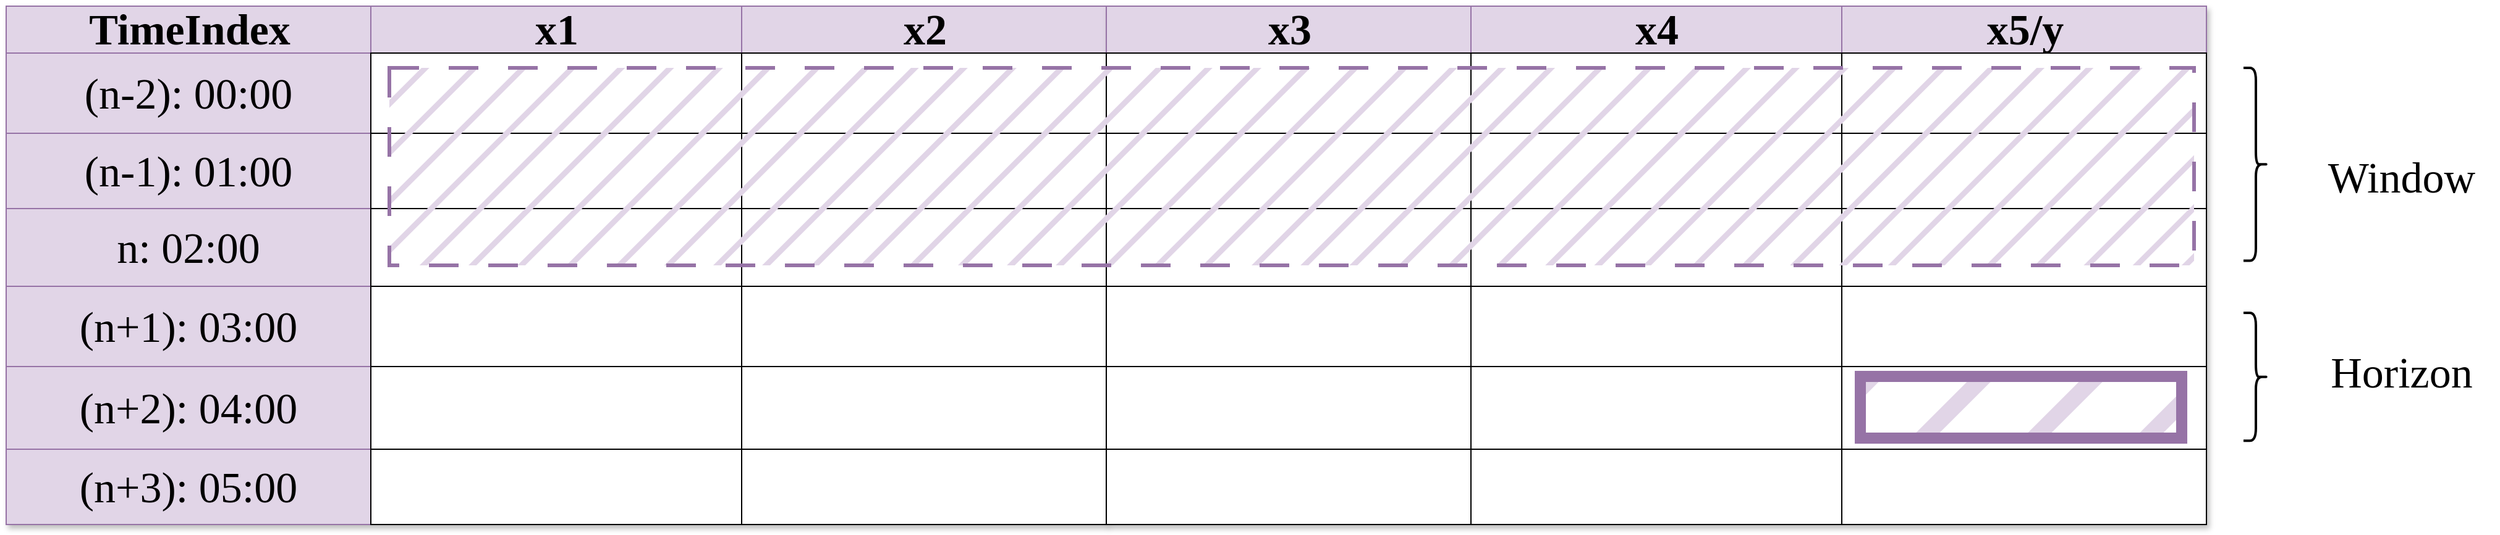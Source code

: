 <mxfile scale="5" border="0">
    <diagram id="FgpiK9OE_3OYkIBHCV0x" name="Page-1">
        <mxGraphModel dx="2003" dy="1230" grid="1" gridSize="10" guides="1" tooltips="1" connect="1" arrows="1" fold="1" page="1" pageScale="1" pageWidth="850" pageHeight="1100" background="#ffffff" math="0" shadow="0">
            <root>
                <mxCell id="0"/>
                <mxCell id="1" parent="0"/>
                <mxCell id="810" value="Assets" style="childLayout=tableLayout;recursiveResize=0;shadow=1;fontFamily=Garamond;fontSize=35;movable=0;resizable=0;rotatable=0;deletable=0;editable=0;connectable=0;" vertex="1" parent="1">
                    <mxGeometry x="930" y="510" width="890" height="420" as="geometry"/>
                </mxCell>
                <mxCell id="811" style="shape=tableRow;horizontal=0;startSize=0;swimlaneHead=0;swimlaneBody=0;top=0;left=0;bottom=0;right=0;dropTarget=0;collapsible=0;recursiveResize=0;expand=0;fontStyle=0;strokeColor=#6c8ebf;fillColor=#dae8fc;fontFamily=Garamond;fontSize=35;movable=0;resizable=0;rotatable=0;deletable=0;editable=0;connectable=0;" vertex="1" parent="810">
                    <mxGeometry width="890" height="38" as="geometry"/>
                </mxCell>
                <mxCell id="812" value="TimeIndex" style="connectable=0;recursiveResize=0;strokeColor=#9673a6;fillColor=#e1d5e7;align=center;fontStyle=1;html=1;fontFamily=Garamond;fontSize=35;movable=0;resizable=0;rotatable=0;deletable=0;editable=0;" vertex="1" parent="811">
                    <mxGeometry width="295" height="38" as="geometry">
                        <mxRectangle width="295" height="38" as="alternateBounds"/>
                    </mxGeometry>
                </mxCell>
                <mxCell id="813" value="x1" style="connectable=0;recursiveResize=0;strokeColor=#9673a6;fillColor=#e1d5e7;align=center;fontStyle=1;html=1;fontFamily=Garamond;fontSize=35;movable=0;resizable=0;rotatable=0;deletable=0;editable=0;" vertex="1" parent="811">
                    <mxGeometry x="295" width="300" height="38" as="geometry">
                        <mxRectangle width="300" height="38" as="alternateBounds"/>
                    </mxGeometry>
                </mxCell>
                <mxCell id="814" value="x2" style="connectable=0;recursiveResize=0;strokeColor=#9673a6;fillColor=#e1d5e7;align=center;fontStyle=1;html=1;fontFamily=Garamond;fontSize=35;movable=0;resizable=0;rotatable=0;deletable=0;editable=0;" vertex="1" parent="811">
                    <mxGeometry x="595" width="295" height="38" as="geometry">
                        <mxRectangle width="295" height="38" as="alternateBounds"/>
                    </mxGeometry>
                </mxCell>
                <mxCell id="815" value="" style="shape=tableRow;horizontal=0;startSize=0;swimlaneHead=0;swimlaneBody=0;top=0;left=0;bottom=0;right=0;dropTarget=0;collapsible=0;recursiveResize=0;expand=0;fontStyle=0;strokeColor=inherit;fillColor=#ffffff;fontFamily=Garamond;fontSize=35;movable=0;resizable=0;rotatable=0;deletable=0;editable=0;connectable=0;" vertex="1" parent="810">
                    <mxGeometry y="38" width="890" height="65" as="geometry"/>
                </mxCell>
                <mxCell id="816" value="(n-2): 00:00" style="connectable=0;recursiveResize=0;strokeColor=#9673a6;fillColor=#e1d5e7;align=center;whiteSpace=wrap;html=1;fontFamily=Garamond;fontSize=35;movable=0;resizable=0;rotatable=0;deletable=0;editable=0;" vertex="1" parent="815">
                    <mxGeometry width="295" height="65" as="geometry">
                        <mxRectangle width="295" height="65" as="alternateBounds"/>
                    </mxGeometry>
                </mxCell>
                <mxCell id="817" value="" style="connectable=0;recursiveResize=0;strokeColor=inherit;fillColor=inherit;align=center;whiteSpace=wrap;html=1;fontFamily=Garamond;fontSize=35;movable=0;resizable=0;rotatable=0;deletable=0;editable=0;" vertex="1" parent="815">
                    <mxGeometry x="295" width="300" height="65" as="geometry">
                        <mxRectangle width="300" height="65" as="alternateBounds"/>
                    </mxGeometry>
                </mxCell>
                <mxCell id="818" value="" style="connectable=0;recursiveResize=0;align=center;whiteSpace=wrap;html=1;fontFamily=Garamond;fontSize=35;movable=0;resizable=0;rotatable=0;deletable=0;editable=0;" vertex="1" parent="815">
                    <mxGeometry x="595" width="295" height="65" as="geometry">
                        <mxRectangle width="295" height="65" as="alternateBounds"/>
                    </mxGeometry>
                </mxCell>
                <mxCell id="819" value="" style="shape=tableRow;horizontal=0;startSize=0;swimlaneHead=0;swimlaneBody=0;top=0;left=0;bottom=0;right=0;dropTarget=0;collapsible=0;recursiveResize=0;expand=0;fontStyle=1;strokeColor=inherit;fillColor=#EAF2D3;fontFamily=Garamond;fontSize=35;movable=0;resizable=0;rotatable=0;deletable=0;editable=0;connectable=0;" vertex="1" parent="810">
                    <mxGeometry y="103" width="890" height="61" as="geometry"/>
                </mxCell>
                <mxCell id="820" value="(n-1): 01:00" style="connectable=0;recursiveResize=0;whiteSpace=wrap;html=1;fillColor=#e1d5e7;strokeColor=#9673a6;fontFamily=Garamond;fontSize=35;movable=0;resizable=0;rotatable=0;deletable=0;editable=0;" vertex="1" parent="819">
                    <mxGeometry width="295" height="61" as="geometry">
                        <mxRectangle width="295" height="61" as="alternateBounds"/>
                    </mxGeometry>
                </mxCell>
                <mxCell id="821" value="" style="connectable=0;recursiveResize=0;whiteSpace=wrap;html=1;fontFamily=Garamond;fontSize=35;movable=0;resizable=0;rotatable=0;deletable=0;editable=0;" vertex="1" parent="819">
                    <mxGeometry x="295" width="300" height="61" as="geometry">
                        <mxRectangle width="300" height="61" as="alternateBounds"/>
                    </mxGeometry>
                </mxCell>
                <mxCell id="822" value="" style="connectable=0;recursiveResize=0;whiteSpace=wrap;html=1;fontFamily=Garamond;fontSize=35;movable=0;resizable=0;rotatable=0;deletable=0;editable=0;" vertex="1" parent="819">
                    <mxGeometry x="595" width="295" height="61" as="geometry">
                        <mxRectangle width="295" height="61" as="alternateBounds"/>
                    </mxGeometry>
                </mxCell>
                <mxCell id="835" value="" style="shape=tableRow;horizontal=0;startSize=0;swimlaneHead=0;swimlaneBody=0;top=0;left=0;bottom=0;right=0;dropTarget=0;collapsible=0;recursiveResize=0;expand=0;fontStyle=1;strokeColor=inherit;fillColor=#EAF2D3;fontFamily=Garamond;fontSize=35;movable=0;resizable=0;rotatable=0;deletable=0;editable=0;connectable=0;" vertex="1" parent="810">
                    <mxGeometry y="164" width="890" height="63" as="geometry"/>
                </mxCell>
                <mxCell id="836" value="n: 02:00" style="connectable=0;recursiveResize=0;whiteSpace=wrap;html=1;fillColor=#e1d5e7;strokeColor=#9673a6;fontFamily=Garamond;fontSize=35;movable=0;resizable=0;rotatable=0;deletable=0;editable=0;" vertex="1" parent="835">
                    <mxGeometry width="295" height="63" as="geometry">
                        <mxRectangle width="295" height="63" as="alternateBounds"/>
                    </mxGeometry>
                </mxCell>
                <mxCell id="837" value="" style="connectable=0;recursiveResize=0;whiteSpace=wrap;html=1;fontFamily=Garamond;fontSize=35;movable=0;resizable=0;rotatable=0;deletable=0;editable=0;" vertex="1" parent="835">
                    <mxGeometry x="295" width="300" height="63" as="geometry">
                        <mxRectangle width="300" height="63" as="alternateBounds"/>
                    </mxGeometry>
                </mxCell>
                <mxCell id="838" value="" style="connectable=0;recursiveResize=0;whiteSpace=wrap;html=1;fontFamily=Garamond;fontSize=35;movable=0;resizable=0;rotatable=0;deletable=0;editable=0;" vertex="1" parent="835">
                    <mxGeometry x="595" width="295" height="63" as="geometry">
                        <mxRectangle width="295" height="63" as="alternateBounds"/>
                    </mxGeometry>
                </mxCell>
                <mxCell id="823" value="" style="shape=tableRow;horizontal=0;startSize=0;swimlaneHead=0;swimlaneBody=0;top=0;left=0;bottom=0;right=0;dropTarget=0;collapsible=0;recursiveResize=0;expand=0;fontStyle=0;strokeColor=inherit;fillColor=#ffffff;fontFamily=Garamond;fontSize=35;movable=0;resizable=0;rotatable=0;deletable=0;editable=0;connectable=0;" vertex="1" parent="810">
                    <mxGeometry y="227" width="890" height="65" as="geometry"/>
                </mxCell>
                <mxCell id="824" value="(n+1): 03:00" style="connectable=0;recursiveResize=0;strokeColor=#9673a6;fillColor=#e1d5e7;fontStyle=0;align=center;whiteSpace=wrap;html=1;fontFamily=Garamond;fontSize=35;movable=0;resizable=0;rotatable=0;deletable=0;editable=0;" vertex="1" parent="823">
                    <mxGeometry width="295" height="65" as="geometry">
                        <mxRectangle width="295" height="65" as="alternateBounds"/>
                    </mxGeometry>
                </mxCell>
                <mxCell id="825" value="" style="connectable=0;recursiveResize=0;strokeColor=inherit;fillColor=inherit;fontStyle=0;align=center;whiteSpace=wrap;html=1;fontFamily=Garamond;fontSize=35;movable=0;resizable=0;rotatable=0;deletable=0;editable=0;" vertex="1" parent="823">
                    <mxGeometry x="295" width="300" height="65" as="geometry">
                        <mxRectangle width="300" height="65" as="alternateBounds"/>
                    </mxGeometry>
                </mxCell>
                <mxCell id="826" value="" style="connectable=0;recursiveResize=0;strokeColor=inherit;fillColor=inherit;fontStyle=0;align=center;whiteSpace=wrap;html=1;fontFamily=Garamond;fontSize=35;movable=0;resizable=0;rotatable=0;deletable=0;editable=0;" vertex="1" parent="823">
                    <mxGeometry x="595" width="295" height="65" as="geometry">
                        <mxRectangle width="295" height="65" as="alternateBounds"/>
                    </mxGeometry>
                </mxCell>
                <mxCell id="831" value="" style="shape=tableRow;horizontal=0;startSize=0;swimlaneHead=0;swimlaneBody=0;top=0;left=0;bottom=0;right=0;dropTarget=0;collapsible=0;recursiveResize=0;expand=0;fontStyle=0;strokeColor=inherit;fillColor=#ffffff;fontFamily=Garamond;fontSize=35;movable=0;resizable=0;rotatable=0;deletable=0;editable=0;connectable=0;" vertex="1" parent="810">
                    <mxGeometry y="292" width="890" height="67" as="geometry"/>
                </mxCell>
                <mxCell id="832" value="(n+2): 04:00" style="connectable=0;recursiveResize=0;strokeColor=#9673a6;fillColor=#e1d5e7;fontStyle=0;align=center;whiteSpace=wrap;html=1;fontFamily=Garamond;fontSize=35;movable=0;resizable=0;rotatable=0;deletable=0;editable=0;" vertex="1" parent="831">
                    <mxGeometry width="295" height="67" as="geometry">
                        <mxRectangle width="295" height="67" as="alternateBounds"/>
                    </mxGeometry>
                </mxCell>
                <mxCell id="833" value="" style="connectable=0;recursiveResize=0;strokeColor=inherit;fillColor=inherit;fontStyle=0;align=center;whiteSpace=wrap;html=1;fontFamily=Garamond;fontSize=35;movable=0;resizable=0;rotatable=0;deletable=0;editable=0;" vertex="1" parent="831">
                    <mxGeometry x="295" width="300" height="67" as="geometry">
                        <mxRectangle width="300" height="67" as="alternateBounds"/>
                    </mxGeometry>
                </mxCell>
                <mxCell id="834" value="" style="connectable=0;recursiveResize=0;strokeColor=inherit;fillColor=inherit;fontStyle=0;align=center;whiteSpace=wrap;html=1;fontFamily=Garamond;fontSize=35;movable=0;resizable=0;rotatable=0;deletable=0;editable=0;" vertex="1" parent="831">
                    <mxGeometry x="595" width="295" height="67" as="geometry">
                        <mxRectangle width="295" height="67" as="alternateBounds"/>
                    </mxGeometry>
                </mxCell>
                <mxCell id="827" value="" style="shape=tableRow;horizontal=0;startSize=0;swimlaneHead=0;swimlaneBody=0;top=0;left=0;bottom=0;right=0;dropTarget=0;collapsible=0;recursiveResize=0;expand=0;fontStyle=1;strokeColor=inherit;fillColor=#EAF2D3;fontFamily=Garamond;fontSize=35;movable=0;resizable=0;rotatable=0;deletable=0;editable=0;connectable=0;" vertex="1" parent="810">
                    <mxGeometry y="359" width="890" height="61" as="geometry"/>
                </mxCell>
                <mxCell id="828" value="(n+3): 05:00" style="connectable=0;recursiveResize=0;whiteSpace=wrap;html=1;fillColor=#e1d5e7;strokeColor=#9673a6;fontFamily=Garamond;fontSize=35;movable=0;resizable=0;rotatable=0;deletable=0;editable=0;" vertex="1" parent="827">
                    <mxGeometry width="295" height="61" as="geometry">
                        <mxRectangle width="295" height="61" as="alternateBounds"/>
                    </mxGeometry>
                </mxCell>
                <mxCell id="829" value="" style="connectable=0;recursiveResize=0;whiteSpace=wrap;html=1;fontFamily=Garamond;fontSize=35;movable=0;resizable=0;rotatable=0;deletable=0;editable=0;" vertex="1" parent="827">
                    <mxGeometry x="295" width="300" height="61" as="geometry">
                        <mxRectangle width="300" height="61" as="alternateBounds"/>
                    </mxGeometry>
                </mxCell>
                <mxCell id="830" value="" style="connectable=0;recursiveResize=0;whiteSpace=wrap;html=1;fontFamily=Garamond;fontSize=35;movable=0;resizable=0;rotatable=0;deletable=0;editable=0;" vertex="1" parent="827">
                    <mxGeometry x="595" width="295" height="61" as="geometry">
                        <mxRectangle width="295" height="61" as="alternateBounds"/>
                    </mxGeometry>
                </mxCell>
                <mxCell id="928" value="Horizon" style="text;align=center;verticalAlign=middle;rounded=0;fontFamily=Garamond;html=1;whiteSpace=wrap;fontSize=35;rotation=0;strokeWidth=2;movable=0;resizable=0;rotatable=0;deletable=0;editable=0;connectable=0;" vertex="1" parent="1">
                    <mxGeometry x="2790" y="758.56" width="156.07" height="97.12" as="geometry"/>
                </mxCell>
                <mxCell id="929" value="Assets" style="childLayout=tableLayout;recursiveResize=0;shadow=1;fontFamily=Garamond;fontSize=35;movable=0;resizable=0;rotatable=0;deletable=0;editable=0;connectable=0;" vertex="1" parent="1">
                    <mxGeometry x="1820" y="510" width="890" height="420" as="geometry"/>
                </mxCell>
                <mxCell id="930" style="shape=tableRow;horizontal=0;startSize=0;swimlaneHead=0;swimlaneBody=0;top=0;left=0;bottom=0;right=0;dropTarget=0;collapsible=0;recursiveResize=0;expand=0;fontStyle=0;strokeColor=#6c8ebf;fillColor=#dae8fc;fontFamily=Garamond;fontSize=35;movable=0;resizable=0;rotatable=0;deletable=0;editable=0;connectable=0;" vertex="1" parent="929">
                    <mxGeometry width="890" height="38" as="geometry"/>
                </mxCell>
                <mxCell id="931" value="x3" style="connectable=0;recursiveResize=0;strokeColor=#9673a6;fillColor=#e1d5e7;align=center;fontStyle=1;html=1;fontFamily=Garamond;fontSize=35;movable=0;resizable=0;rotatable=0;deletable=0;editable=0;" vertex="1" parent="930">
                    <mxGeometry width="295" height="38" as="geometry">
                        <mxRectangle width="295" height="38" as="alternateBounds"/>
                    </mxGeometry>
                </mxCell>
                <mxCell id="932" value="x4" style="connectable=0;recursiveResize=0;strokeColor=#9673a6;fillColor=#e1d5e7;align=center;fontStyle=1;html=1;fontFamily=Garamond;fontSize=35;movable=0;resizable=0;rotatable=0;deletable=0;editable=0;" vertex="1" parent="930">
                    <mxGeometry x="295" width="300" height="38" as="geometry">
                        <mxRectangle width="300" height="38" as="alternateBounds"/>
                    </mxGeometry>
                </mxCell>
                <mxCell id="933" value="x5/y" style="connectable=0;recursiveResize=0;strokeColor=#9673a6;fillColor=#e1d5e7;align=center;fontStyle=1;html=1;fontFamily=Garamond;fontSize=35;movable=0;resizable=0;rotatable=0;deletable=0;editable=0;" vertex="1" parent="930">
                    <mxGeometry x="595" width="295" height="38" as="geometry">
                        <mxRectangle width="295" height="38" as="alternateBounds"/>
                    </mxGeometry>
                </mxCell>
                <mxCell id="934" value="" style="shape=tableRow;horizontal=0;startSize=0;swimlaneHead=0;swimlaneBody=0;top=0;left=0;bottom=0;right=0;dropTarget=0;collapsible=0;recursiveResize=0;expand=0;fontStyle=0;strokeColor=inherit;fillColor=#ffffff;fontFamily=Garamond;fontSize=35;movable=0;resizable=0;rotatable=0;deletable=0;editable=0;connectable=0;" vertex="1" parent="929">
                    <mxGeometry y="38" width="890" height="65" as="geometry"/>
                </mxCell>
                <mxCell id="935" value="" style="connectable=0;recursiveResize=0;align=center;whiteSpace=wrap;html=1;fontFamily=Garamond;fontSize=35;movable=0;resizable=0;rotatable=0;deletable=0;editable=0;" vertex="1" parent="934">
                    <mxGeometry width="295" height="65" as="geometry">
                        <mxRectangle width="295" height="65" as="alternateBounds"/>
                    </mxGeometry>
                </mxCell>
                <mxCell id="936" value="" style="connectable=0;recursiveResize=0;strokeColor=inherit;fillColor=inherit;align=center;whiteSpace=wrap;html=1;fontFamily=Garamond;fontSize=35;movable=0;resizable=0;rotatable=0;deletable=0;editable=0;" vertex="1" parent="934">
                    <mxGeometry x="295" width="300" height="65" as="geometry">
                        <mxRectangle width="300" height="65" as="alternateBounds"/>
                    </mxGeometry>
                </mxCell>
                <mxCell id="937" value="" style="connectable=0;recursiveResize=0;align=center;whiteSpace=wrap;html=1;fontFamily=Garamond;fontSize=35;movable=0;resizable=0;rotatable=0;deletable=0;editable=0;" vertex="1" parent="934">
                    <mxGeometry x="595" width="295" height="65" as="geometry">
                        <mxRectangle width="295" height="65" as="alternateBounds"/>
                    </mxGeometry>
                </mxCell>
                <mxCell id="938" value="" style="shape=tableRow;horizontal=0;startSize=0;swimlaneHead=0;swimlaneBody=0;top=0;left=0;bottom=0;right=0;dropTarget=0;collapsible=0;recursiveResize=0;expand=0;fontStyle=1;strokeColor=inherit;fillColor=#EAF2D3;fontFamily=Garamond;fontSize=35;movable=0;resizable=0;rotatable=0;deletable=0;editable=0;connectable=0;" vertex="1" parent="929">
                    <mxGeometry y="103" width="890" height="61" as="geometry"/>
                </mxCell>
                <mxCell id="939" value="" style="connectable=0;recursiveResize=0;whiteSpace=wrap;html=1;fontFamily=Garamond;fontSize=35;movable=0;resizable=0;rotatable=0;deletable=0;editable=0;" vertex="1" parent="938">
                    <mxGeometry width="295" height="61" as="geometry">
                        <mxRectangle width="295" height="61" as="alternateBounds"/>
                    </mxGeometry>
                </mxCell>
                <mxCell id="940" value="" style="connectable=0;recursiveResize=0;whiteSpace=wrap;html=1;fontFamily=Garamond;fontSize=35;movable=0;resizable=0;rotatable=0;deletable=0;editable=0;" vertex="1" parent="938">
                    <mxGeometry x="295" width="300" height="61" as="geometry">
                        <mxRectangle width="300" height="61" as="alternateBounds"/>
                    </mxGeometry>
                </mxCell>
                <mxCell id="941" value="" style="connectable=0;recursiveResize=0;whiteSpace=wrap;html=1;fontFamily=Garamond;fontSize=35;movable=0;resizable=0;rotatable=0;deletable=0;editable=0;" vertex="1" parent="938">
                    <mxGeometry x="595" width="295" height="61" as="geometry">
                        <mxRectangle width="295" height="61" as="alternateBounds"/>
                    </mxGeometry>
                </mxCell>
                <mxCell id="942" value="" style="shape=tableRow;horizontal=0;startSize=0;swimlaneHead=0;swimlaneBody=0;top=0;left=0;bottom=0;right=0;dropTarget=0;collapsible=0;recursiveResize=0;expand=0;fontStyle=1;strokeColor=inherit;fillColor=#EAF2D3;fontFamily=Garamond;fontSize=35;movable=0;resizable=0;rotatable=0;deletable=0;editable=0;connectable=0;" vertex="1" parent="929">
                    <mxGeometry y="164" width="890" height="63" as="geometry"/>
                </mxCell>
                <mxCell id="943" value="" style="connectable=0;recursiveResize=0;whiteSpace=wrap;html=1;fontFamily=Garamond;fontSize=35;movable=0;resizable=0;rotatable=0;deletable=0;editable=0;" vertex="1" parent="942">
                    <mxGeometry width="295" height="63" as="geometry">
                        <mxRectangle width="295" height="63" as="alternateBounds"/>
                    </mxGeometry>
                </mxCell>
                <mxCell id="944" value="" style="connectable=0;recursiveResize=0;whiteSpace=wrap;html=1;fontFamily=Garamond;fontSize=35;movable=0;resizable=0;rotatable=0;deletable=0;editable=0;" vertex="1" parent="942">
                    <mxGeometry x="295" width="300" height="63" as="geometry">
                        <mxRectangle width="300" height="63" as="alternateBounds"/>
                    </mxGeometry>
                </mxCell>
                <mxCell id="945" value="" style="connectable=0;recursiveResize=0;whiteSpace=wrap;html=1;fontFamily=Garamond;fontSize=35;movable=0;resizable=0;rotatable=0;deletable=0;editable=0;" vertex="1" parent="942">
                    <mxGeometry x="595" width="295" height="63" as="geometry">
                        <mxRectangle width="295" height="63" as="alternateBounds"/>
                    </mxGeometry>
                </mxCell>
                <mxCell id="946" value="" style="shape=tableRow;horizontal=0;startSize=0;swimlaneHead=0;swimlaneBody=0;top=0;left=0;bottom=0;right=0;dropTarget=0;collapsible=0;recursiveResize=0;expand=0;fontStyle=0;strokeColor=inherit;fillColor=#ffffff;fontFamily=Garamond;fontSize=35;movable=0;resizable=0;rotatable=0;deletable=0;editable=0;connectable=0;" vertex="1" parent="929">
                    <mxGeometry y="227" width="890" height="65" as="geometry"/>
                </mxCell>
                <mxCell id="947" value="" style="connectable=0;recursiveResize=0;fontStyle=0;align=center;whiteSpace=wrap;html=1;fontFamily=Garamond;fontSize=35;movable=0;resizable=0;rotatable=0;deletable=0;editable=0;" vertex="1" parent="946">
                    <mxGeometry width="295" height="65" as="geometry">
                        <mxRectangle width="295" height="65" as="alternateBounds"/>
                    </mxGeometry>
                </mxCell>
                <mxCell id="948" value="" style="connectable=0;recursiveResize=0;strokeColor=inherit;fillColor=inherit;fontStyle=0;align=center;whiteSpace=wrap;html=1;fontFamily=Garamond;fontSize=35;movable=0;resizable=0;rotatable=0;deletable=0;editable=0;" vertex="1" parent="946">
                    <mxGeometry x="295" width="300" height="65" as="geometry">
                        <mxRectangle width="300" height="65" as="alternateBounds"/>
                    </mxGeometry>
                </mxCell>
                <mxCell id="949" value="" style="connectable=0;recursiveResize=0;strokeColor=inherit;fillColor=inherit;fontStyle=0;align=center;whiteSpace=wrap;html=1;fontFamily=Garamond;fontSize=35;movable=0;resizable=0;rotatable=0;deletable=0;editable=0;" vertex="1" parent="946">
                    <mxGeometry x="595" width="295" height="65" as="geometry">
                        <mxRectangle width="295" height="65" as="alternateBounds"/>
                    </mxGeometry>
                </mxCell>
                <mxCell id="950" value="" style="shape=tableRow;horizontal=0;startSize=0;swimlaneHead=0;swimlaneBody=0;top=0;left=0;bottom=0;right=0;dropTarget=0;collapsible=0;recursiveResize=0;expand=0;fontStyle=0;strokeColor=inherit;fillColor=#ffffff;fontFamily=Garamond;fontSize=35;movable=0;resizable=0;rotatable=0;deletable=0;editable=0;connectable=0;" vertex="1" parent="929">
                    <mxGeometry y="292" width="890" height="67" as="geometry"/>
                </mxCell>
                <mxCell id="951" value="" style="connectable=0;recursiveResize=0;fontStyle=0;align=center;whiteSpace=wrap;html=1;fontFamily=Garamond;fontSize=35;movable=0;resizable=0;rotatable=0;deletable=0;editable=0;" vertex="1" parent="950">
                    <mxGeometry width="295" height="67" as="geometry">
                        <mxRectangle width="295" height="67" as="alternateBounds"/>
                    </mxGeometry>
                </mxCell>
                <mxCell id="952" value="" style="connectable=0;recursiveResize=0;strokeColor=inherit;fillColor=inherit;fontStyle=0;align=center;whiteSpace=wrap;html=1;fontFamily=Garamond;fontSize=35;movable=0;resizable=0;rotatable=0;deletable=0;editable=0;" vertex="1" parent="950">
                    <mxGeometry x="295" width="300" height="67" as="geometry">
                        <mxRectangle width="300" height="67" as="alternateBounds"/>
                    </mxGeometry>
                </mxCell>
                <mxCell id="953" value="" style="connectable=0;recursiveResize=0;strokeColor=inherit;fillColor=inherit;fontStyle=0;align=center;whiteSpace=wrap;html=1;fontFamily=Garamond;fontSize=35;movable=0;resizable=0;rotatable=0;deletable=0;editable=0;" vertex="1" parent="950">
                    <mxGeometry x="595" width="295" height="67" as="geometry">
                        <mxRectangle width="295" height="67" as="alternateBounds"/>
                    </mxGeometry>
                </mxCell>
                <mxCell id="954" value="" style="shape=tableRow;horizontal=0;startSize=0;swimlaneHead=0;swimlaneBody=0;top=0;left=0;bottom=0;right=0;dropTarget=0;collapsible=0;recursiveResize=0;expand=0;fontStyle=1;strokeColor=inherit;fillColor=#EAF2D3;fontFamily=Garamond;fontSize=35;movable=0;resizable=0;rotatable=0;deletable=0;editable=0;connectable=0;" vertex="1" parent="929">
                    <mxGeometry y="359" width="890" height="61" as="geometry"/>
                </mxCell>
                <mxCell id="955" value="" style="connectable=0;recursiveResize=0;whiteSpace=wrap;html=1;fontFamily=Garamond;fontSize=35;movable=0;resizable=0;rotatable=0;deletable=0;editable=0;" vertex="1" parent="954">
                    <mxGeometry width="295" height="61" as="geometry">
                        <mxRectangle width="295" height="61" as="alternateBounds"/>
                    </mxGeometry>
                </mxCell>
                <mxCell id="956" value="" style="connectable=0;recursiveResize=0;whiteSpace=wrap;html=1;fontFamily=Garamond;fontSize=35;movable=0;resizable=0;rotatable=0;deletable=0;editable=0;" vertex="1" parent="954">
                    <mxGeometry x="295" width="300" height="61" as="geometry">
                        <mxRectangle width="300" height="61" as="alternateBounds"/>
                    </mxGeometry>
                </mxCell>
                <mxCell id="957" value="" style="connectable=0;recursiveResize=0;whiteSpace=wrap;html=1;fontFamily=Garamond;fontSize=35;movable=0;resizable=0;rotatable=0;deletable=0;editable=0;" vertex="1" parent="954">
                    <mxGeometry x="595" width="295" height="61" as="geometry">
                        <mxRectangle width="295" height="61" as="alternateBounds"/>
                    </mxGeometry>
                </mxCell>
                <mxCell id="927" value="" style="rounded=0;whiteSpace=wrap;html=1;fontFamily=Garamond;fillColor=#e1d5e7;strokeColor=#9673a6;dashed=1;dashPattern=8 8;fillStyle=hatch;fontSize=35;strokeWidth=3;perimeterSpacing=3;movable=0;resizable=0;rotatable=0;deletable=0;editable=0;connectable=0;" vertex="1" parent="1">
                    <mxGeometry x="1240" y="560" width="1460" height="160" as="geometry"/>
                </mxCell>
                <mxCell id="958" value="" style="shape=curlyBracket;whiteSpace=wrap;html=1;rounded=1;fillColor=#FF0000;rotation=-180;fontFamily=Garamond;fontSize=35;strokeWidth=2;movable=0;resizable=0;rotatable=0;deletable=0;editable=0;connectable=0;" vertex="1" parent="1">
                    <mxGeometry x="2740" y="560" width="20" height="156.25" as="geometry"/>
                </mxCell>
                <mxCell id="959" value="Window" style="text;align=center;verticalAlign=middle;rounded=0;fontFamily=Garamond;html=1;whiteSpace=wrap;fontSize=35;rotation=0;strokeWidth=2;movable=0;resizable=0;rotatable=0;deletable=0;editable=0;connectable=0;" vertex="1" parent="1">
                    <mxGeometry x="2790" y="600" width="156.07" height="97.12" as="geometry"/>
                </mxCell>
                <mxCell id="960" value="" style="rounded=0;whiteSpace=wrap;html=1;fontFamily=Garamond;fillColor=#e1d5e7;strokeColor=#9673a6;fillStyle=hatch;fontSize=35;strokeWidth=9;perimeterSpacing=3;movable=0;resizable=0;rotatable=0;deletable=0;editable=0;connectable=0;" vertex="1" parent="1">
                    <mxGeometry x="2430" y="810" width="260" height="50" as="geometry"/>
                </mxCell>
                <mxCell id="961" value="" style="shape=curlyBracket;whiteSpace=wrap;html=1;rounded=1;fillColor=#FF0000;rotation=-180;fontFamily=Garamond;fontSize=35;strokeWidth=2;movable=0;resizable=0;rotatable=0;deletable=0;editable=0;connectable=0;" vertex="1" parent="1">
                    <mxGeometry x="2740" y="758.56" width="20" height="103.56" as="geometry"/>
                </mxCell>
            </root>
        </mxGraphModel>
    </diagram>
</mxfile>